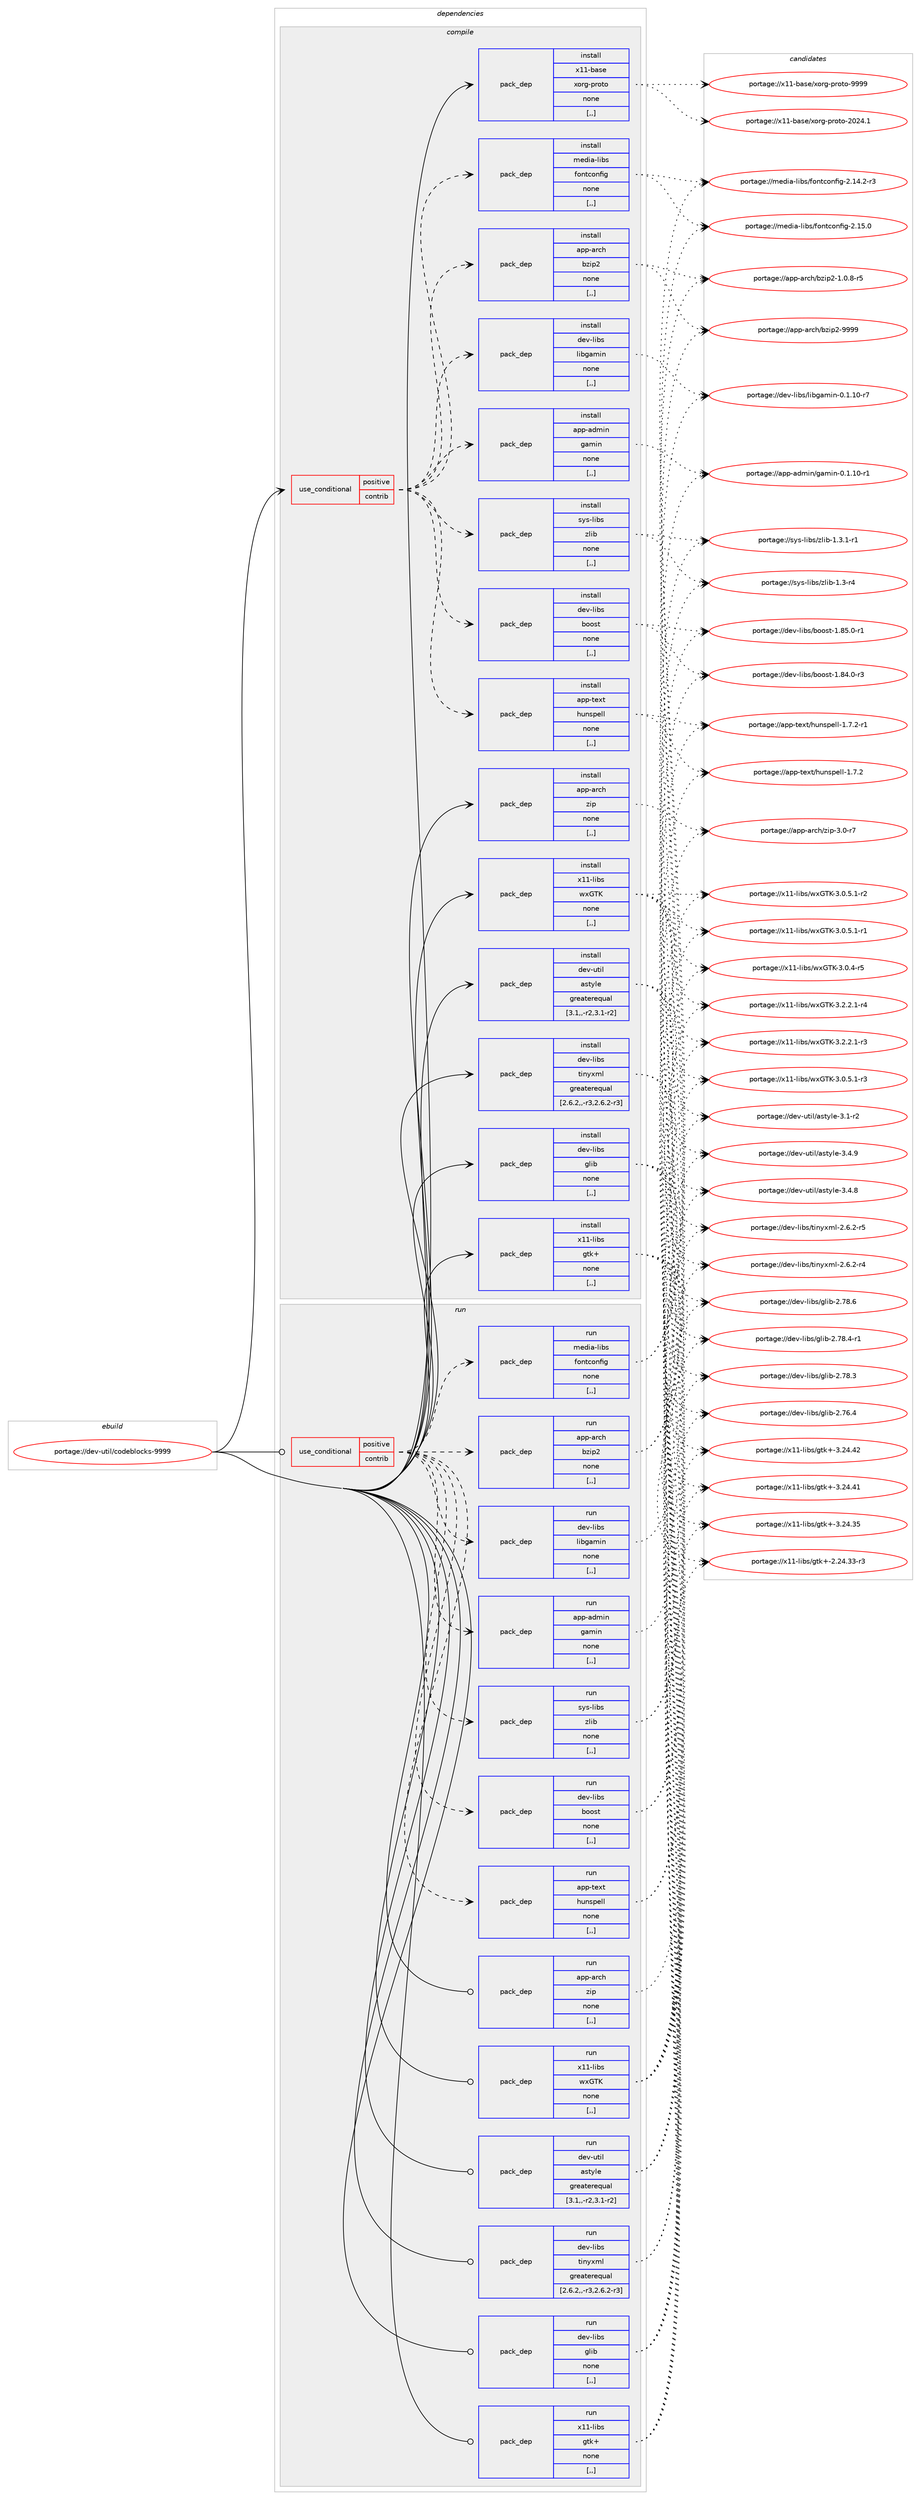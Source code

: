 digraph prolog {

# *************
# Graph options
# *************

newrank=true;
concentrate=true;
compound=true;
graph [rankdir=LR,fontname=Helvetica,fontsize=10,ranksep=1.5];#, ranksep=2.5, nodesep=0.2];
edge  [arrowhead=vee];
node  [fontname=Helvetica,fontsize=10];

# **********
# The ebuild
# **********

subgraph cluster_leftcol {
color=gray;
label=<<i>ebuild</i>>;
id [label="portage://dev-util/codeblocks-9999", color=red, width=4, href="../dev-util/codeblocks-9999.svg"];
}

# ****************
# The dependencies
# ****************

subgraph cluster_midcol {
color=gray;
label=<<i>dependencies</i>>;
subgraph cluster_compile {
fillcolor="#eeeeee";
style=filled;
label=<<i>compile</i>>;
subgraph cond59460 {
dependency211681 [label=<<TABLE BORDER="0" CELLBORDER="1" CELLSPACING="0" CELLPADDING="4"><TR><TD ROWSPAN="3" CELLPADDING="10">use_conditional</TD></TR><TR><TD>positive</TD></TR><TR><TD>contrib</TD></TR></TABLE>>, shape=none, color=red];
subgraph pack150822 {
dependency211682 [label=<<TABLE BORDER="0" CELLBORDER="1" CELLSPACING="0" CELLPADDING="4" WIDTH="220"><TR><TD ROWSPAN="6" CELLPADDING="30">pack_dep</TD></TR><TR><TD WIDTH="110">install</TD></TR><TR><TD>app-admin</TD></TR><TR><TD>gamin</TD></TR><TR><TD>none</TD></TR><TR><TD>[,,]</TD></TR></TABLE>>, shape=none, color=blue];
}
dependency211681:e -> dependency211682:w [weight=20,style="dashed",arrowhead="vee"];
subgraph pack150823 {
dependency211683 [label=<<TABLE BORDER="0" CELLBORDER="1" CELLSPACING="0" CELLPADDING="4" WIDTH="220"><TR><TD ROWSPAN="6" CELLPADDING="30">pack_dep</TD></TR><TR><TD WIDTH="110">install</TD></TR><TR><TD>app-arch</TD></TR><TR><TD>bzip2</TD></TR><TR><TD>none</TD></TR><TR><TD>[,,]</TD></TR></TABLE>>, shape=none, color=blue];
}
dependency211681:e -> dependency211683:w [weight=20,style="dashed",arrowhead="vee"];
subgraph pack150824 {
dependency211684 [label=<<TABLE BORDER="0" CELLBORDER="1" CELLSPACING="0" CELLPADDING="4" WIDTH="220"><TR><TD ROWSPAN="6" CELLPADDING="30">pack_dep</TD></TR><TR><TD WIDTH="110">install</TD></TR><TR><TD>app-text</TD></TR><TR><TD>hunspell</TD></TR><TR><TD>none</TD></TR><TR><TD>[,,]</TD></TR></TABLE>>, shape=none, color=blue];
}
dependency211681:e -> dependency211684:w [weight=20,style="dashed",arrowhead="vee"];
subgraph pack150825 {
dependency211685 [label=<<TABLE BORDER="0" CELLBORDER="1" CELLSPACING="0" CELLPADDING="4" WIDTH="220"><TR><TD ROWSPAN="6" CELLPADDING="30">pack_dep</TD></TR><TR><TD WIDTH="110">install</TD></TR><TR><TD>dev-libs</TD></TR><TR><TD>boost</TD></TR><TR><TD>none</TD></TR><TR><TD>[,,]</TD></TR></TABLE>>, shape=none, color=blue];
}
dependency211681:e -> dependency211685:w [weight=20,style="dashed",arrowhead="vee"];
subgraph pack150826 {
dependency211686 [label=<<TABLE BORDER="0" CELLBORDER="1" CELLSPACING="0" CELLPADDING="4" WIDTH="220"><TR><TD ROWSPAN="6" CELLPADDING="30">pack_dep</TD></TR><TR><TD WIDTH="110">install</TD></TR><TR><TD>dev-libs</TD></TR><TR><TD>libgamin</TD></TR><TR><TD>none</TD></TR><TR><TD>[,,]</TD></TR></TABLE>>, shape=none, color=blue];
}
dependency211681:e -> dependency211686:w [weight=20,style="dashed",arrowhead="vee"];
subgraph pack150827 {
dependency211687 [label=<<TABLE BORDER="0" CELLBORDER="1" CELLSPACING="0" CELLPADDING="4" WIDTH="220"><TR><TD ROWSPAN="6" CELLPADDING="30">pack_dep</TD></TR><TR><TD WIDTH="110">install</TD></TR><TR><TD>media-libs</TD></TR><TR><TD>fontconfig</TD></TR><TR><TD>none</TD></TR><TR><TD>[,,]</TD></TR></TABLE>>, shape=none, color=blue];
}
dependency211681:e -> dependency211687:w [weight=20,style="dashed",arrowhead="vee"];
subgraph pack150828 {
dependency211688 [label=<<TABLE BORDER="0" CELLBORDER="1" CELLSPACING="0" CELLPADDING="4" WIDTH="220"><TR><TD ROWSPAN="6" CELLPADDING="30">pack_dep</TD></TR><TR><TD WIDTH="110">install</TD></TR><TR><TD>sys-libs</TD></TR><TR><TD>zlib</TD></TR><TR><TD>none</TD></TR><TR><TD>[,,]</TD></TR></TABLE>>, shape=none, color=blue];
}
dependency211681:e -> dependency211688:w [weight=20,style="dashed",arrowhead="vee"];
}
id:e -> dependency211681:w [weight=20,style="solid",arrowhead="vee"];
subgraph pack150829 {
dependency211689 [label=<<TABLE BORDER="0" CELLBORDER="1" CELLSPACING="0" CELLPADDING="4" WIDTH="220"><TR><TD ROWSPAN="6" CELLPADDING="30">pack_dep</TD></TR><TR><TD WIDTH="110">install</TD></TR><TR><TD>app-arch</TD></TR><TR><TD>zip</TD></TR><TR><TD>none</TD></TR><TR><TD>[,,]</TD></TR></TABLE>>, shape=none, color=blue];
}
id:e -> dependency211689:w [weight=20,style="solid",arrowhead="vee"];
subgraph pack150830 {
dependency211690 [label=<<TABLE BORDER="0" CELLBORDER="1" CELLSPACING="0" CELLPADDING="4" WIDTH="220"><TR><TD ROWSPAN="6" CELLPADDING="30">pack_dep</TD></TR><TR><TD WIDTH="110">install</TD></TR><TR><TD>dev-libs</TD></TR><TR><TD>glib</TD></TR><TR><TD>none</TD></TR><TR><TD>[,,]</TD></TR></TABLE>>, shape=none, color=blue];
}
id:e -> dependency211690:w [weight=20,style="solid",arrowhead="vee"];
subgraph pack150831 {
dependency211691 [label=<<TABLE BORDER="0" CELLBORDER="1" CELLSPACING="0" CELLPADDING="4" WIDTH="220"><TR><TD ROWSPAN="6" CELLPADDING="30">pack_dep</TD></TR><TR><TD WIDTH="110">install</TD></TR><TR><TD>dev-libs</TD></TR><TR><TD>tinyxml</TD></TR><TR><TD>greaterequal</TD></TR><TR><TD>[2.6.2,,-r3,2.6.2-r3]</TD></TR></TABLE>>, shape=none, color=blue];
}
id:e -> dependency211691:w [weight=20,style="solid",arrowhead="vee"];
subgraph pack150832 {
dependency211692 [label=<<TABLE BORDER="0" CELLBORDER="1" CELLSPACING="0" CELLPADDING="4" WIDTH="220"><TR><TD ROWSPAN="6" CELLPADDING="30">pack_dep</TD></TR><TR><TD WIDTH="110">install</TD></TR><TR><TD>dev-util</TD></TR><TR><TD>astyle</TD></TR><TR><TD>greaterequal</TD></TR><TR><TD>[3.1,,-r2,3.1-r2]</TD></TR></TABLE>>, shape=none, color=blue];
}
id:e -> dependency211692:w [weight=20,style="solid",arrowhead="vee"];
subgraph pack150833 {
dependency211693 [label=<<TABLE BORDER="0" CELLBORDER="1" CELLSPACING="0" CELLPADDING="4" WIDTH="220"><TR><TD ROWSPAN="6" CELLPADDING="30">pack_dep</TD></TR><TR><TD WIDTH="110">install</TD></TR><TR><TD>x11-base</TD></TR><TR><TD>xorg-proto</TD></TR><TR><TD>none</TD></TR><TR><TD>[,,]</TD></TR></TABLE>>, shape=none, color=blue];
}
id:e -> dependency211693:w [weight=20,style="solid",arrowhead="vee"];
subgraph pack150834 {
dependency211694 [label=<<TABLE BORDER="0" CELLBORDER="1" CELLSPACING="0" CELLPADDING="4" WIDTH="220"><TR><TD ROWSPAN="6" CELLPADDING="30">pack_dep</TD></TR><TR><TD WIDTH="110">install</TD></TR><TR><TD>x11-libs</TD></TR><TR><TD>gtk+</TD></TR><TR><TD>none</TD></TR><TR><TD>[,,]</TD></TR></TABLE>>, shape=none, color=blue];
}
id:e -> dependency211694:w [weight=20,style="solid",arrowhead="vee"];
subgraph pack150835 {
dependency211695 [label=<<TABLE BORDER="0" CELLBORDER="1" CELLSPACING="0" CELLPADDING="4" WIDTH="220"><TR><TD ROWSPAN="6" CELLPADDING="30">pack_dep</TD></TR><TR><TD WIDTH="110">install</TD></TR><TR><TD>x11-libs</TD></TR><TR><TD>wxGTK</TD></TR><TR><TD>none</TD></TR><TR><TD>[,,]</TD></TR></TABLE>>, shape=none, color=blue];
}
id:e -> dependency211695:w [weight=20,style="solid",arrowhead="vee"];
}
subgraph cluster_compileandrun {
fillcolor="#eeeeee";
style=filled;
label=<<i>compile and run</i>>;
}
subgraph cluster_run {
fillcolor="#eeeeee";
style=filled;
label=<<i>run</i>>;
subgraph cond59461 {
dependency211696 [label=<<TABLE BORDER="0" CELLBORDER="1" CELLSPACING="0" CELLPADDING="4"><TR><TD ROWSPAN="3" CELLPADDING="10">use_conditional</TD></TR><TR><TD>positive</TD></TR><TR><TD>contrib</TD></TR></TABLE>>, shape=none, color=red];
subgraph pack150836 {
dependency211697 [label=<<TABLE BORDER="0" CELLBORDER="1" CELLSPACING="0" CELLPADDING="4" WIDTH="220"><TR><TD ROWSPAN="6" CELLPADDING="30">pack_dep</TD></TR><TR><TD WIDTH="110">run</TD></TR><TR><TD>app-admin</TD></TR><TR><TD>gamin</TD></TR><TR><TD>none</TD></TR><TR><TD>[,,]</TD></TR></TABLE>>, shape=none, color=blue];
}
dependency211696:e -> dependency211697:w [weight=20,style="dashed",arrowhead="vee"];
subgraph pack150837 {
dependency211698 [label=<<TABLE BORDER="0" CELLBORDER="1" CELLSPACING="0" CELLPADDING="4" WIDTH="220"><TR><TD ROWSPAN="6" CELLPADDING="30">pack_dep</TD></TR><TR><TD WIDTH="110">run</TD></TR><TR><TD>app-arch</TD></TR><TR><TD>bzip2</TD></TR><TR><TD>none</TD></TR><TR><TD>[,,]</TD></TR></TABLE>>, shape=none, color=blue];
}
dependency211696:e -> dependency211698:w [weight=20,style="dashed",arrowhead="vee"];
subgraph pack150838 {
dependency211699 [label=<<TABLE BORDER="0" CELLBORDER="1" CELLSPACING="0" CELLPADDING="4" WIDTH="220"><TR><TD ROWSPAN="6" CELLPADDING="30">pack_dep</TD></TR><TR><TD WIDTH="110">run</TD></TR><TR><TD>app-text</TD></TR><TR><TD>hunspell</TD></TR><TR><TD>none</TD></TR><TR><TD>[,,]</TD></TR></TABLE>>, shape=none, color=blue];
}
dependency211696:e -> dependency211699:w [weight=20,style="dashed",arrowhead="vee"];
subgraph pack150839 {
dependency211700 [label=<<TABLE BORDER="0" CELLBORDER="1" CELLSPACING="0" CELLPADDING="4" WIDTH="220"><TR><TD ROWSPAN="6" CELLPADDING="30">pack_dep</TD></TR><TR><TD WIDTH="110">run</TD></TR><TR><TD>dev-libs</TD></TR><TR><TD>boost</TD></TR><TR><TD>none</TD></TR><TR><TD>[,,]</TD></TR></TABLE>>, shape=none, color=blue];
}
dependency211696:e -> dependency211700:w [weight=20,style="dashed",arrowhead="vee"];
subgraph pack150840 {
dependency211701 [label=<<TABLE BORDER="0" CELLBORDER="1" CELLSPACING="0" CELLPADDING="4" WIDTH="220"><TR><TD ROWSPAN="6" CELLPADDING="30">pack_dep</TD></TR><TR><TD WIDTH="110">run</TD></TR><TR><TD>dev-libs</TD></TR><TR><TD>libgamin</TD></TR><TR><TD>none</TD></TR><TR><TD>[,,]</TD></TR></TABLE>>, shape=none, color=blue];
}
dependency211696:e -> dependency211701:w [weight=20,style="dashed",arrowhead="vee"];
subgraph pack150841 {
dependency211702 [label=<<TABLE BORDER="0" CELLBORDER="1" CELLSPACING="0" CELLPADDING="4" WIDTH="220"><TR><TD ROWSPAN="6" CELLPADDING="30">pack_dep</TD></TR><TR><TD WIDTH="110">run</TD></TR><TR><TD>media-libs</TD></TR><TR><TD>fontconfig</TD></TR><TR><TD>none</TD></TR><TR><TD>[,,]</TD></TR></TABLE>>, shape=none, color=blue];
}
dependency211696:e -> dependency211702:w [weight=20,style="dashed",arrowhead="vee"];
subgraph pack150842 {
dependency211703 [label=<<TABLE BORDER="0" CELLBORDER="1" CELLSPACING="0" CELLPADDING="4" WIDTH="220"><TR><TD ROWSPAN="6" CELLPADDING="30">pack_dep</TD></TR><TR><TD WIDTH="110">run</TD></TR><TR><TD>sys-libs</TD></TR><TR><TD>zlib</TD></TR><TR><TD>none</TD></TR><TR><TD>[,,]</TD></TR></TABLE>>, shape=none, color=blue];
}
dependency211696:e -> dependency211703:w [weight=20,style="dashed",arrowhead="vee"];
}
id:e -> dependency211696:w [weight=20,style="solid",arrowhead="odot"];
subgraph pack150843 {
dependency211704 [label=<<TABLE BORDER="0" CELLBORDER="1" CELLSPACING="0" CELLPADDING="4" WIDTH="220"><TR><TD ROWSPAN="6" CELLPADDING="30">pack_dep</TD></TR><TR><TD WIDTH="110">run</TD></TR><TR><TD>app-arch</TD></TR><TR><TD>zip</TD></TR><TR><TD>none</TD></TR><TR><TD>[,,]</TD></TR></TABLE>>, shape=none, color=blue];
}
id:e -> dependency211704:w [weight=20,style="solid",arrowhead="odot"];
subgraph pack150844 {
dependency211705 [label=<<TABLE BORDER="0" CELLBORDER="1" CELLSPACING="0" CELLPADDING="4" WIDTH="220"><TR><TD ROWSPAN="6" CELLPADDING="30">pack_dep</TD></TR><TR><TD WIDTH="110">run</TD></TR><TR><TD>dev-libs</TD></TR><TR><TD>glib</TD></TR><TR><TD>none</TD></TR><TR><TD>[,,]</TD></TR></TABLE>>, shape=none, color=blue];
}
id:e -> dependency211705:w [weight=20,style="solid",arrowhead="odot"];
subgraph pack150845 {
dependency211706 [label=<<TABLE BORDER="0" CELLBORDER="1" CELLSPACING="0" CELLPADDING="4" WIDTH="220"><TR><TD ROWSPAN="6" CELLPADDING="30">pack_dep</TD></TR><TR><TD WIDTH="110">run</TD></TR><TR><TD>dev-libs</TD></TR><TR><TD>tinyxml</TD></TR><TR><TD>greaterequal</TD></TR><TR><TD>[2.6.2,,-r3,2.6.2-r3]</TD></TR></TABLE>>, shape=none, color=blue];
}
id:e -> dependency211706:w [weight=20,style="solid",arrowhead="odot"];
subgraph pack150846 {
dependency211707 [label=<<TABLE BORDER="0" CELLBORDER="1" CELLSPACING="0" CELLPADDING="4" WIDTH="220"><TR><TD ROWSPAN="6" CELLPADDING="30">pack_dep</TD></TR><TR><TD WIDTH="110">run</TD></TR><TR><TD>dev-util</TD></TR><TR><TD>astyle</TD></TR><TR><TD>greaterequal</TD></TR><TR><TD>[3.1,,-r2,3.1-r2]</TD></TR></TABLE>>, shape=none, color=blue];
}
id:e -> dependency211707:w [weight=20,style="solid",arrowhead="odot"];
subgraph pack150847 {
dependency211708 [label=<<TABLE BORDER="0" CELLBORDER="1" CELLSPACING="0" CELLPADDING="4" WIDTH="220"><TR><TD ROWSPAN="6" CELLPADDING="30">pack_dep</TD></TR><TR><TD WIDTH="110">run</TD></TR><TR><TD>x11-libs</TD></TR><TR><TD>gtk+</TD></TR><TR><TD>none</TD></TR><TR><TD>[,,]</TD></TR></TABLE>>, shape=none, color=blue];
}
id:e -> dependency211708:w [weight=20,style="solid",arrowhead="odot"];
subgraph pack150848 {
dependency211709 [label=<<TABLE BORDER="0" CELLBORDER="1" CELLSPACING="0" CELLPADDING="4" WIDTH="220"><TR><TD ROWSPAN="6" CELLPADDING="30">pack_dep</TD></TR><TR><TD WIDTH="110">run</TD></TR><TR><TD>x11-libs</TD></TR><TR><TD>wxGTK</TD></TR><TR><TD>none</TD></TR><TR><TD>[,,]</TD></TR></TABLE>>, shape=none, color=blue];
}
id:e -> dependency211709:w [weight=20,style="solid",arrowhead="odot"];
}
}

# **************
# The candidates
# **************

subgraph cluster_choices {
rank=same;
color=gray;
label=<<i>candidates</i>>;

subgraph choice150822 {
color=black;
nodesep=1;
choice9711211245971001091051104710397109105110454846494649484511449 [label="portage://app-admin/gamin-0.1.10-r1", color=red, width=4,href="../app-admin/gamin-0.1.10-r1.svg"];
dependency211682:e -> choice9711211245971001091051104710397109105110454846494649484511449:w [style=dotted,weight="100"];
}
subgraph choice150823 {
color=black;
nodesep=1;
choice971121124597114991044798122105112504557575757 [label="portage://app-arch/bzip2-9999", color=red, width=4,href="../app-arch/bzip2-9999.svg"];
choice971121124597114991044798122105112504549464846564511453 [label="portage://app-arch/bzip2-1.0.8-r5", color=red, width=4,href="../app-arch/bzip2-1.0.8-r5.svg"];
dependency211683:e -> choice971121124597114991044798122105112504557575757:w [style=dotted,weight="100"];
dependency211683:e -> choice971121124597114991044798122105112504549464846564511453:w [style=dotted,weight="100"];
}
subgraph choice150824 {
color=black;
nodesep=1;
choice9711211245116101120116471041171101151121011081084549465546504511449 [label="portage://app-text/hunspell-1.7.2-r1", color=red, width=4,href="../app-text/hunspell-1.7.2-r1.svg"];
choice971121124511610112011647104117110115112101108108454946554650 [label="portage://app-text/hunspell-1.7.2", color=red, width=4,href="../app-text/hunspell-1.7.2.svg"];
dependency211684:e -> choice9711211245116101120116471041171101151121011081084549465546504511449:w [style=dotted,weight="100"];
dependency211684:e -> choice971121124511610112011647104117110115112101108108454946554650:w [style=dotted,weight="100"];
}
subgraph choice150825 {
color=black;
nodesep=1;
choice10010111845108105981154798111111115116454946565346484511449 [label="portage://dev-libs/boost-1.85.0-r1", color=red, width=4,href="../dev-libs/boost-1.85.0-r1.svg"];
choice10010111845108105981154798111111115116454946565246484511451 [label="portage://dev-libs/boost-1.84.0-r3", color=red, width=4,href="../dev-libs/boost-1.84.0-r3.svg"];
dependency211685:e -> choice10010111845108105981154798111111115116454946565346484511449:w [style=dotted,weight="100"];
dependency211685:e -> choice10010111845108105981154798111111115116454946565246484511451:w [style=dotted,weight="100"];
}
subgraph choice150826 {
color=black;
nodesep=1;
choice1001011184510810598115471081059810397109105110454846494649484511455 [label="portage://dev-libs/libgamin-0.1.10-r7", color=red, width=4,href="../dev-libs/libgamin-0.1.10-r7.svg"];
dependency211686:e -> choice1001011184510810598115471081059810397109105110454846494649484511455:w [style=dotted,weight="100"];
}
subgraph choice150827 {
color=black;
nodesep=1;
choice109101100105974510810598115471021111101169911111010210510345504649534648 [label="portage://media-libs/fontconfig-2.15.0", color=red, width=4,href="../media-libs/fontconfig-2.15.0.svg"];
choice1091011001059745108105981154710211111011699111110102105103455046495246504511451 [label="portage://media-libs/fontconfig-2.14.2-r3", color=red, width=4,href="../media-libs/fontconfig-2.14.2-r3.svg"];
dependency211687:e -> choice109101100105974510810598115471021111101169911111010210510345504649534648:w [style=dotted,weight="100"];
dependency211687:e -> choice1091011001059745108105981154710211111011699111110102105103455046495246504511451:w [style=dotted,weight="100"];
}
subgraph choice150828 {
color=black;
nodesep=1;
choice115121115451081059811547122108105984549465146494511449 [label="portage://sys-libs/zlib-1.3.1-r1", color=red, width=4,href="../sys-libs/zlib-1.3.1-r1.svg"];
choice11512111545108105981154712210810598454946514511452 [label="portage://sys-libs/zlib-1.3-r4", color=red, width=4,href="../sys-libs/zlib-1.3-r4.svg"];
dependency211688:e -> choice115121115451081059811547122108105984549465146494511449:w [style=dotted,weight="100"];
dependency211688:e -> choice11512111545108105981154712210810598454946514511452:w [style=dotted,weight="100"];
}
subgraph choice150829 {
color=black;
nodesep=1;
choice9711211245971149910447122105112455146484511455 [label="portage://app-arch/zip-3.0-r7", color=red, width=4,href="../app-arch/zip-3.0-r7.svg"];
dependency211689:e -> choice9711211245971149910447122105112455146484511455:w [style=dotted,weight="100"];
}
subgraph choice150830 {
color=black;
nodesep=1;
choice1001011184510810598115471031081059845504655564654 [label="portage://dev-libs/glib-2.78.6", color=red, width=4,href="../dev-libs/glib-2.78.6.svg"];
choice10010111845108105981154710310810598455046555646524511449 [label="portage://dev-libs/glib-2.78.4-r1", color=red, width=4,href="../dev-libs/glib-2.78.4-r1.svg"];
choice1001011184510810598115471031081059845504655564651 [label="portage://dev-libs/glib-2.78.3", color=red, width=4,href="../dev-libs/glib-2.78.3.svg"];
choice1001011184510810598115471031081059845504655544652 [label="portage://dev-libs/glib-2.76.4", color=red, width=4,href="../dev-libs/glib-2.76.4.svg"];
dependency211690:e -> choice1001011184510810598115471031081059845504655564654:w [style=dotted,weight="100"];
dependency211690:e -> choice10010111845108105981154710310810598455046555646524511449:w [style=dotted,weight="100"];
dependency211690:e -> choice1001011184510810598115471031081059845504655564651:w [style=dotted,weight="100"];
dependency211690:e -> choice1001011184510810598115471031081059845504655544652:w [style=dotted,weight="100"];
}
subgraph choice150831 {
color=black;
nodesep=1;
choice1001011184510810598115471161051101211201091084550465446504511453 [label="portage://dev-libs/tinyxml-2.6.2-r5", color=red, width=4,href="../dev-libs/tinyxml-2.6.2-r5.svg"];
choice1001011184510810598115471161051101211201091084550465446504511452 [label="portage://dev-libs/tinyxml-2.6.2-r4", color=red, width=4,href="../dev-libs/tinyxml-2.6.2-r4.svg"];
dependency211691:e -> choice1001011184510810598115471161051101211201091084550465446504511453:w [style=dotted,weight="100"];
dependency211691:e -> choice1001011184510810598115471161051101211201091084550465446504511452:w [style=dotted,weight="100"];
}
subgraph choice150832 {
color=black;
nodesep=1;
choice100101118451171161051084797115116121108101455146524657 [label="portage://dev-util/astyle-3.4.9", color=red, width=4,href="../dev-util/astyle-3.4.9.svg"];
choice100101118451171161051084797115116121108101455146524656 [label="portage://dev-util/astyle-3.4.8", color=red, width=4,href="../dev-util/astyle-3.4.8.svg"];
choice100101118451171161051084797115116121108101455146494511450 [label="portage://dev-util/astyle-3.1-r2", color=red, width=4,href="../dev-util/astyle-3.1-r2.svg"];
dependency211692:e -> choice100101118451171161051084797115116121108101455146524657:w [style=dotted,weight="100"];
dependency211692:e -> choice100101118451171161051084797115116121108101455146524656:w [style=dotted,weight="100"];
dependency211692:e -> choice100101118451171161051084797115116121108101455146494511450:w [style=dotted,weight="100"];
}
subgraph choice150833 {
color=black;
nodesep=1;
choice120494945989711510147120111114103451121141111161114557575757 [label="portage://x11-base/xorg-proto-9999", color=red, width=4,href="../x11-base/xorg-proto-9999.svg"];
choice1204949459897115101471201111141034511211411111611145504850524649 [label="portage://x11-base/xorg-proto-2024.1", color=red, width=4,href="../x11-base/xorg-proto-2024.1.svg"];
dependency211693:e -> choice120494945989711510147120111114103451121141111161114557575757:w [style=dotted,weight="100"];
dependency211693:e -> choice1204949459897115101471201111141034511211411111611145504850524649:w [style=dotted,weight="100"];
}
subgraph choice150834 {
color=black;
nodesep=1;
choice1204949451081059811547103116107434551465052465250 [label="portage://x11-libs/gtk+-3.24.42", color=red, width=4,href="../x11-libs/gtk+-3.24.42.svg"];
choice1204949451081059811547103116107434551465052465249 [label="portage://x11-libs/gtk+-3.24.41", color=red, width=4,href="../x11-libs/gtk+-3.24.41.svg"];
choice1204949451081059811547103116107434551465052465153 [label="portage://x11-libs/gtk+-3.24.35", color=red, width=4,href="../x11-libs/gtk+-3.24.35.svg"];
choice12049494510810598115471031161074345504650524651514511451 [label="portage://x11-libs/gtk+-2.24.33-r3", color=red, width=4,href="../x11-libs/gtk+-2.24.33-r3.svg"];
dependency211694:e -> choice1204949451081059811547103116107434551465052465250:w [style=dotted,weight="100"];
dependency211694:e -> choice1204949451081059811547103116107434551465052465249:w [style=dotted,weight="100"];
dependency211694:e -> choice1204949451081059811547103116107434551465052465153:w [style=dotted,weight="100"];
dependency211694:e -> choice12049494510810598115471031161074345504650524651514511451:w [style=dotted,weight="100"];
}
subgraph choice150835 {
color=black;
nodesep=1;
choice120494945108105981154711912071847545514650465046494511452 [label="portage://x11-libs/wxGTK-3.2.2.1-r4", color=red, width=4,href="../x11-libs/wxGTK-3.2.2.1-r4.svg"];
choice120494945108105981154711912071847545514650465046494511451 [label="portage://x11-libs/wxGTK-3.2.2.1-r3", color=red, width=4,href="../x11-libs/wxGTK-3.2.2.1-r3.svg"];
choice120494945108105981154711912071847545514648465346494511451 [label="portage://x11-libs/wxGTK-3.0.5.1-r3", color=red, width=4,href="../x11-libs/wxGTK-3.0.5.1-r3.svg"];
choice120494945108105981154711912071847545514648465346494511450 [label="portage://x11-libs/wxGTK-3.0.5.1-r2", color=red, width=4,href="../x11-libs/wxGTK-3.0.5.1-r2.svg"];
choice120494945108105981154711912071847545514648465346494511449 [label="portage://x11-libs/wxGTK-3.0.5.1-r1", color=red, width=4,href="../x11-libs/wxGTK-3.0.5.1-r1.svg"];
choice12049494510810598115471191207184754551464846524511453 [label="portage://x11-libs/wxGTK-3.0.4-r5", color=red, width=4,href="../x11-libs/wxGTK-3.0.4-r5.svg"];
dependency211695:e -> choice120494945108105981154711912071847545514650465046494511452:w [style=dotted,weight="100"];
dependency211695:e -> choice120494945108105981154711912071847545514650465046494511451:w [style=dotted,weight="100"];
dependency211695:e -> choice120494945108105981154711912071847545514648465346494511451:w [style=dotted,weight="100"];
dependency211695:e -> choice120494945108105981154711912071847545514648465346494511450:w [style=dotted,weight="100"];
dependency211695:e -> choice120494945108105981154711912071847545514648465346494511449:w [style=dotted,weight="100"];
dependency211695:e -> choice12049494510810598115471191207184754551464846524511453:w [style=dotted,weight="100"];
}
subgraph choice150836 {
color=black;
nodesep=1;
choice9711211245971001091051104710397109105110454846494649484511449 [label="portage://app-admin/gamin-0.1.10-r1", color=red, width=4,href="../app-admin/gamin-0.1.10-r1.svg"];
dependency211697:e -> choice9711211245971001091051104710397109105110454846494649484511449:w [style=dotted,weight="100"];
}
subgraph choice150837 {
color=black;
nodesep=1;
choice971121124597114991044798122105112504557575757 [label="portage://app-arch/bzip2-9999", color=red, width=4,href="../app-arch/bzip2-9999.svg"];
choice971121124597114991044798122105112504549464846564511453 [label="portage://app-arch/bzip2-1.0.8-r5", color=red, width=4,href="../app-arch/bzip2-1.0.8-r5.svg"];
dependency211698:e -> choice971121124597114991044798122105112504557575757:w [style=dotted,weight="100"];
dependency211698:e -> choice971121124597114991044798122105112504549464846564511453:w [style=dotted,weight="100"];
}
subgraph choice150838 {
color=black;
nodesep=1;
choice9711211245116101120116471041171101151121011081084549465546504511449 [label="portage://app-text/hunspell-1.7.2-r1", color=red, width=4,href="../app-text/hunspell-1.7.2-r1.svg"];
choice971121124511610112011647104117110115112101108108454946554650 [label="portage://app-text/hunspell-1.7.2", color=red, width=4,href="../app-text/hunspell-1.7.2.svg"];
dependency211699:e -> choice9711211245116101120116471041171101151121011081084549465546504511449:w [style=dotted,weight="100"];
dependency211699:e -> choice971121124511610112011647104117110115112101108108454946554650:w [style=dotted,weight="100"];
}
subgraph choice150839 {
color=black;
nodesep=1;
choice10010111845108105981154798111111115116454946565346484511449 [label="portage://dev-libs/boost-1.85.0-r1", color=red, width=4,href="../dev-libs/boost-1.85.0-r1.svg"];
choice10010111845108105981154798111111115116454946565246484511451 [label="portage://dev-libs/boost-1.84.0-r3", color=red, width=4,href="../dev-libs/boost-1.84.0-r3.svg"];
dependency211700:e -> choice10010111845108105981154798111111115116454946565346484511449:w [style=dotted,weight="100"];
dependency211700:e -> choice10010111845108105981154798111111115116454946565246484511451:w [style=dotted,weight="100"];
}
subgraph choice150840 {
color=black;
nodesep=1;
choice1001011184510810598115471081059810397109105110454846494649484511455 [label="portage://dev-libs/libgamin-0.1.10-r7", color=red, width=4,href="../dev-libs/libgamin-0.1.10-r7.svg"];
dependency211701:e -> choice1001011184510810598115471081059810397109105110454846494649484511455:w [style=dotted,weight="100"];
}
subgraph choice150841 {
color=black;
nodesep=1;
choice109101100105974510810598115471021111101169911111010210510345504649534648 [label="portage://media-libs/fontconfig-2.15.0", color=red, width=4,href="../media-libs/fontconfig-2.15.0.svg"];
choice1091011001059745108105981154710211111011699111110102105103455046495246504511451 [label="portage://media-libs/fontconfig-2.14.2-r3", color=red, width=4,href="../media-libs/fontconfig-2.14.2-r3.svg"];
dependency211702:e -> choice109101100105974510810598115471021111101169911111010210510345504649534648:w [style=dotted,weight="100"];
dependency211702:e -> choice1091011001059745108105981154710211111011699111110102105103455046495246504511451:w [style=dotted,weight="100"];
}
subgraph choice150842 {
color=black;
nodesep=1;
choice115121115451081059811547122108105984549465146494511449 [label="portage://sys-libs/zlib-1.3.1-r1", color=red, width=4,href="../sys-libs/zlib-1.3.1-r1.svg"];
choice11512111545108105981154712210810598454946514511452 [label="portage://sys-libs/zlib-1.3-r4", color=red, width=4,href="../sys-libs/zlib-1.3-r4.svg"];
dependency211703:e -> choice115121115451081059811547122108105984549465146494511449:w [style=dotted,weight="100"];
dependency211703:e -> choice11512111545108105981154712210810598454946514511452:w [style=dotted,weight="100"];
}
subgraph choice150843 {
color=black;
nodesep=1;
choice9711211245971149910447122105112455146484511455 [label="portage://app-arch/zip-3.0-r7", color=red, width=4,href="../app-arch/zip-3.0-r7.svg"];
dependency211704:e -> choice9711211245971149910447122105112455146484511455:w [style=dotted,weight="100"];
}
subgraph choice150844 {
color=black;
nodesep=1;
choice1001011184510810598115471031081059845504655564654 [label="portage://dev-libs/glib-2.78.6", color=red, width=4,href="../dev-libs/glib-2.78.6.svg"];
choice10010111845108105981154710310810598455046555646524511449 [label="portage://dev-libs/glib-2.78.4-r1", color=red, width=4,href="../dev-libs/glib-2.78.4-r1.svg"];
choice1001011184510810598115471031081059845504655564651 [label="portage://dev-libs/glib-2.78.3", color=red, width=4,href="../dev-libs/glib-2.78.3.svg"];
choice1001011184510810598115471031081059845504655544652 [label="portage://dev-libs/glib-2.76.4", color=red, width=4,href="../dev-libs/glib-2.76.4.svg"];
dependency211705:e -> choice1001011184510810598115471031081059845504655564654:w [style=dotted,weight="100"];
dependency211705:e -> choice10010111845108105981154710310810598455046555646524511449:w [style=dotted,weight="100"];
dependency211705:e -> choice1001011184510810598115471031081059845504655564651:w [style=dotted,weight="100"];
dependency211705:e -> choice1001011184510810598115471031081059845504655544652:w [style=dotted,weight="100"];
}
subgraph choice150845 {
color=black;
nodesep=1;
choice1001011184510810598115471161051101211201091084550465446504511453 [label="portage://dev-libs/tinyxml-2.6.2-r5", color=red, width=4,href="../dev-libs/tinyxml-2.6.2-r5.svg"];
choice1001011184510810598115471161051101211201091084550465446504511452 [label="portage://dev-libs/tinyxml-2.6.2-r4", color=red, width=4,href="../dev-libs/tinyxml-2.6.2-r4.svg"];
dependency211706:e -> choice1001011184510810598115471161051101211201091084550465446504511453:w [style=dotted,weight="100"];
dependency211706:e -> choice1001011184510810598115471161051101211201091084550465446504511452:w [style=dotted,weight="100"];
}
subgraph choice150846 {
color=black;
nodesep=1;
choice100101118451171161051084797115116121108101455146524657 [label="portage://dev-util/astyle-3.4.9", color=red, width=4,href="../dev-util/astyle-3.4.9.svg"];
choice100101118451171161051084797115116121108101455146524656 [label="portage://dev-util/astyle-3.4.8", color=red, width=4,href="../dev-util/astyle-3.4.8.svg"];
choice100101118451171161051084797115116121108101455146494511450 [label="portage://dev-util/astyle-3.1-r2", color=red, width=4,href="../dev-util/astyle-3.1-r2.svg"];
dependency211707:e -> choice100101118451171161051084797115116121108101455146524657:w [style=dotted,weight="100"];
dependency211707:e -> choice100101118451171161051084797115116121108101455146524656:w [style=dotted,weight="100"];
dependency211707:e -> choice100101118451171161051084797115116121108101455146494511450:w [style=dotted,weight="100"];
}
subgraph choice150847 {
color=black;
nodesep=1;
choice1204949451081059811547103116107434551465052465250 [label="portage://x11-libs/gtk+-3.24.42", color=red, width=4,href="../x11-libs/gtk+-3.24.42.svg"];
choice1204949451081059811547103116107434551465052465249 [label="portage://x11-libs/gtk+-3.24.41", color=red, width=4,href="../x11-libs/gtk+-3.24.41.svg"];
choice1204949451081059811547103116107434551465052465153 [label="portage://x11-libs/gtk+-3.24.35", color=red, width=4,href="../x11-libs/gtk+-3.24.35.svg"];
choice12049494510810598115471031161074345504650524651514511451 [label="portage://x11-libs/gtk+-2.24.33-r3", color=red, width=4,href="../x11-libs/gtk+-2.24.33-r3.svg"];
dependency211708:e -> choice1204949451081059811547103116107434551465052465250:w [style=dotted,weight="100"];
dependency211708:e -> choice1204949451081059811547103116107434551465052465249:w [style=dotted,weight="100"];
dependency211708:e -> choice1204949451081059811547103116107434551465052465153:w [style=dotted,weight="100"];
dependency211708:e -> choice12049494510810598115471031161074345504650524651514511451:w [style=dotted,weight="100"];
}
subgraph choice150848 {
color=black;
nodesep=1;
choice120494945108105981154711912071847545514650465046494511452 [label="portage://x11-libs/wxGTK-3.2.2.1-r4", color=red, width=4,href="../x11-libs/wxGTK-3.2.2.1-r4.svg"];
choice120494945108105981154711912071847545514650465046494511451 [label="portage://x11-libs/wxGTK-3.2.2.1-r3", color=red, width=4,href="../x11-libs/wxGTK-3.2.2.1-r3.svg"];
choice120494945108105981154711912071847545514648465346494511451 [label="portage://x11-libs/wxGTK-3.0.5.1-r3", color=red, width=4,href="../x11-libs/wxGTK-3.0.5.1-r3.svg"];
choice120494945108105981154711912071847545514648465346494511450 [label="portage://x11-libs/wxGTK-3.0.5.1-r2", color=red, width=4,href="../x11-libs/wxGTK-3.0.5.1-r2.svg"];
choice120494945108105981154711912071847545514648465346494511449 [label="portage://x11-libs/wxGTK-3.0.5.1-r1", color=red, width=4,href="../x11-libs/wxGTK-3.0.5.1-r1.svg"];
choice12049494510810598115471191207184754551464846524511453 [label="portage://x11-libs/wxGTK-3.0.4-r5", color=red, width=4,href="../x11-libs/wxGTK-3.0.4-r5.svg"];
dependency211709:e -> choice120494945108105981154711912071847545514650465046494511452:w [style=dotted,weight="100"];
dependency211709:e -> choice120494945108105981154711912071847545514650465046494511451:w [style=dotted,weight="100"];
dependency211709:e -> choice120494945108105981154711912071847545514648465346494511451:w [style=dotted,weight="100"];
dependency211709:e -> choice120494945108105981154711912071847545514648465346494511450:w [style=dotted,weight="100"];
dependency211709:e -> choice120494945108105981154711912071847545514648465346494511449:w [style=dotted,weight="100"];
dependency211709:e -> choice12049494510810598115471191207184754551464846524511453:w [style=dotted,weight="100"];
}
}

}
